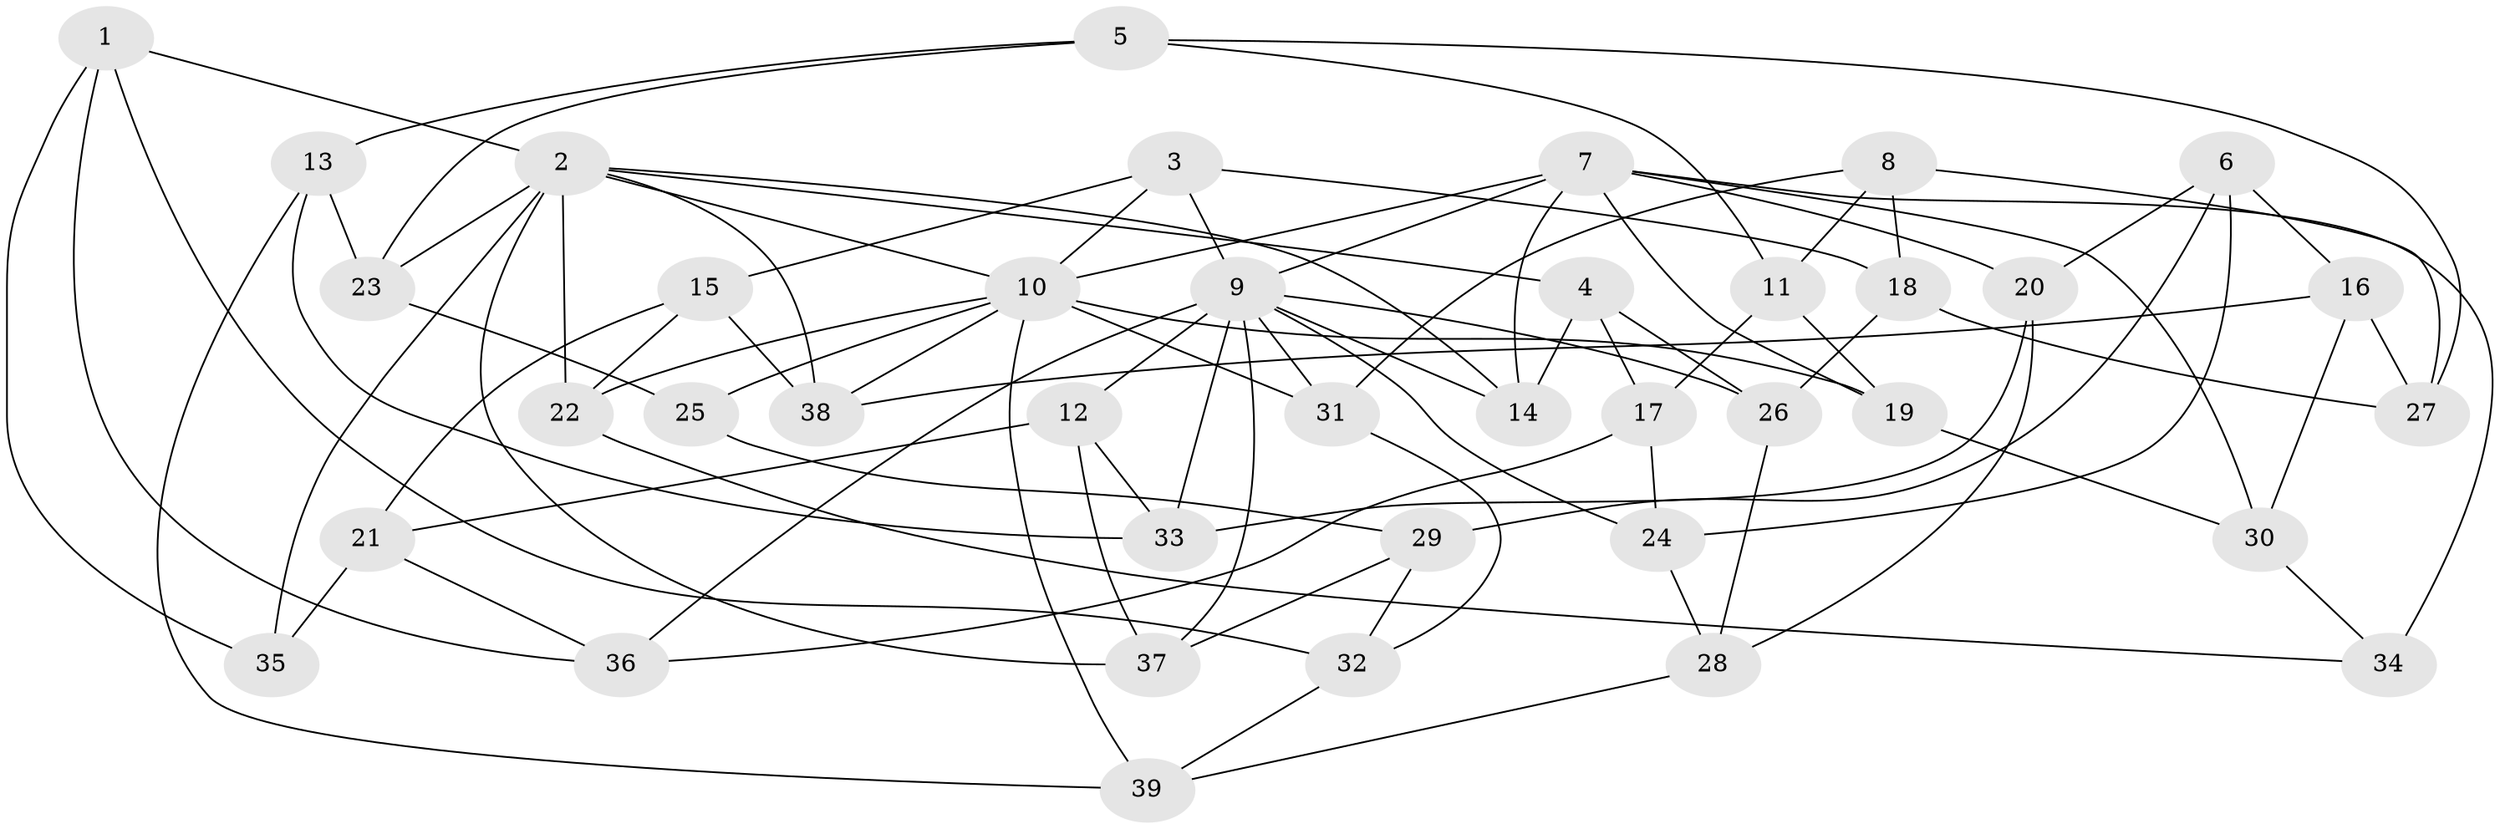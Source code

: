 // original degree distribution, {4: 1.0}
// Generated by graph-tools (version 1.1) at 2025/53/03/04/25 22:53:35]
// undirected, 39 vertices, 86 edges
graph export_dot {
  node [color=gray90,style=filled];
  1;
  2;
  3;
  4;
  5;
  6;
  7;
  8;
  9;
  10;
  11;
  12;
  13;
  14;
  15;
  16;
  17;
  18;
  19;
  20;
  21;
  22;
  23;
  24;
  25;
  26;
  27;
  28;
  29;
  30;
  31;
  32;
  33;
  34;
  35;
  36;
  37;
  38;
  39;
  1 -- 2 [weight=1.0];
  1 -- 32 [weight=1.0];
  1 -- 35 [weight=1.0];
  1 -- 36 [weight=1.0];
  2 -- 4 [weight=1.0];
  2 -- 10 [weight=1.0];
  2 -- 14 [weight=1.0];
  2 -- 22 [weight=1.0];
  2 -- 23 [weight=1.0];
  2 -- 35 [weight=2.0];
  2 -- 37 [weight=1.0];
  2 -- 38 [weight=1.0];
  3 -- 9 [weight=1.0];
  3 -- 10 [weight=1.0];
  3 -- 15 [weight=1.0];
  3 -- 18 [weight=1.0];
  4 -- 14 [weight=1.0];
  4 -- 17 [weight=1.0];
  4 -- 26 [weight=1.0];
  5 -- 11 [weight=1.0];
  5 -- 13 [weight=1.0];
  5 -- 23 [weight=1.0];
  5 -- 27 [weight=1.0];
  6 -- 16 [weight=1.0];
  6 -- 20 [weight=1.0];
  6 -- 24 [weight=1.0];
  6 -- 29 [weight=1.0];
  7 -- 9 [weight=1.0];
  7 -- 10 [weight=3.0];
  7 -- 14 [weight=1.0];
  7 -- 19 [weight=1.0];
  7 -- 20 [weight=1.0];
  7 -- 30 [weight=1.0];
  7 -- 34 [weight=2.0];
  8 -- 11 [weight=1.0];
  8 -- 18 [weight=1.0];
  8 -- 27 [weight=1.0];
  8 -- 31 [weight=1.0];
  9 -- 12 [weight=1.0];
  9 -- 14 [weight=1.0];
  9 -- 24 [weight=1.0];
  9 -- 26 [weight=1.0];
  9 -- 31 [weight=1.0];
  9 -- 33 [weight=1.0];
  9 -- 36 [weight=1.0];
  9 -- 37 [weight=1.0];
  10 -- 19 [weight=1.0];
  10 -- 22 [weight=1.0];
  10 -- 25 [weight=2.0];
  10 -- 31 [weight=1.0];
  10 -- 38 [weight=1.0];
  10 -- 39 [weight=1.0];
  11 -- 17 [weight=1.0];
  11 -- 19 [weight=1.0];
  12 -- 21 [weight=1.0];
  12 -- 33 [weight=1.0];
  12 -- 37 [weight=1.0];
  13 -- 23 [weight=1.0];
  13 -- 33 [weight=1.0];
  13 -- 39 [weight=1.0];
  15 -- 21 [weight=1.0];
  15 -- 22 [weight=1.0];
  15 -- 38 [weight=1.0];
  16 -- 27 [weight=1.0];
  16 -- 30 [weight=1.0];
  16 -- 38 [weight=1.0];
  17 -- 24 [weight=1.0];
  17 -- 36 [weight=1.0];
  18 -- 26 [weight=1.0];
  18 -- 27 [weight=1.0];
  19 -- 30 [weight=1.0];
  20 -- 28 [weight=1.0];
  20 -- 33 [weight=1.0];
  21 -- 35 [weight=1.0];
  21 -- 36 [weight=1.0];
  22 -- 34 [weight=1.0];
  23 -- 25 [weight=1.0];
  24 -- 28 [weight=1.0];
  25 -- 29 [weight=1.0];
  26 -- 28 [weight=1.0];
  28 -- 39 [weight=1.0];
  29 -- 32 [weight=1.0];
  29 -- 37 [weight=1.0];
  30 -- 34 [weight=1.0];
  31 -- 32 [weight=1.0];
  32 -- 39 [weight=1.0];
}
